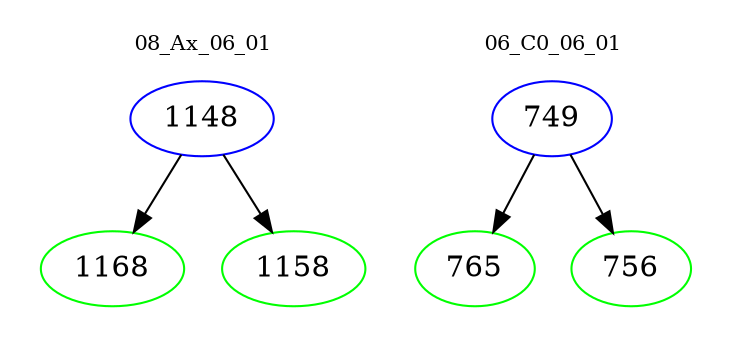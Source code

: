 digraph{
subgraph cluster_0 {
color = white
label = "08_Ax_06_01";
fontsize=10;
T0_1148 [label="1148", color="blue"]
T0_1148 -> T0_1168 [color="black"]
T0_1168 [label="1168", color="green"]
T0_1148 -> T0_1158 [color="black"]
T0_1158 [label="1158", color="green"]
}
subgraph cluster_1 {
color = white
label = "06_C0_06_01";
fontsize=10;
T1_749 [label="749", color="blue"]
T1_749 -> T1_765 [color="black"]
T1_765 [label="765", color="green"]
T1_749 -> T1_756 [color="black"]
T1_756 [label="756", color="green"]
}
}
